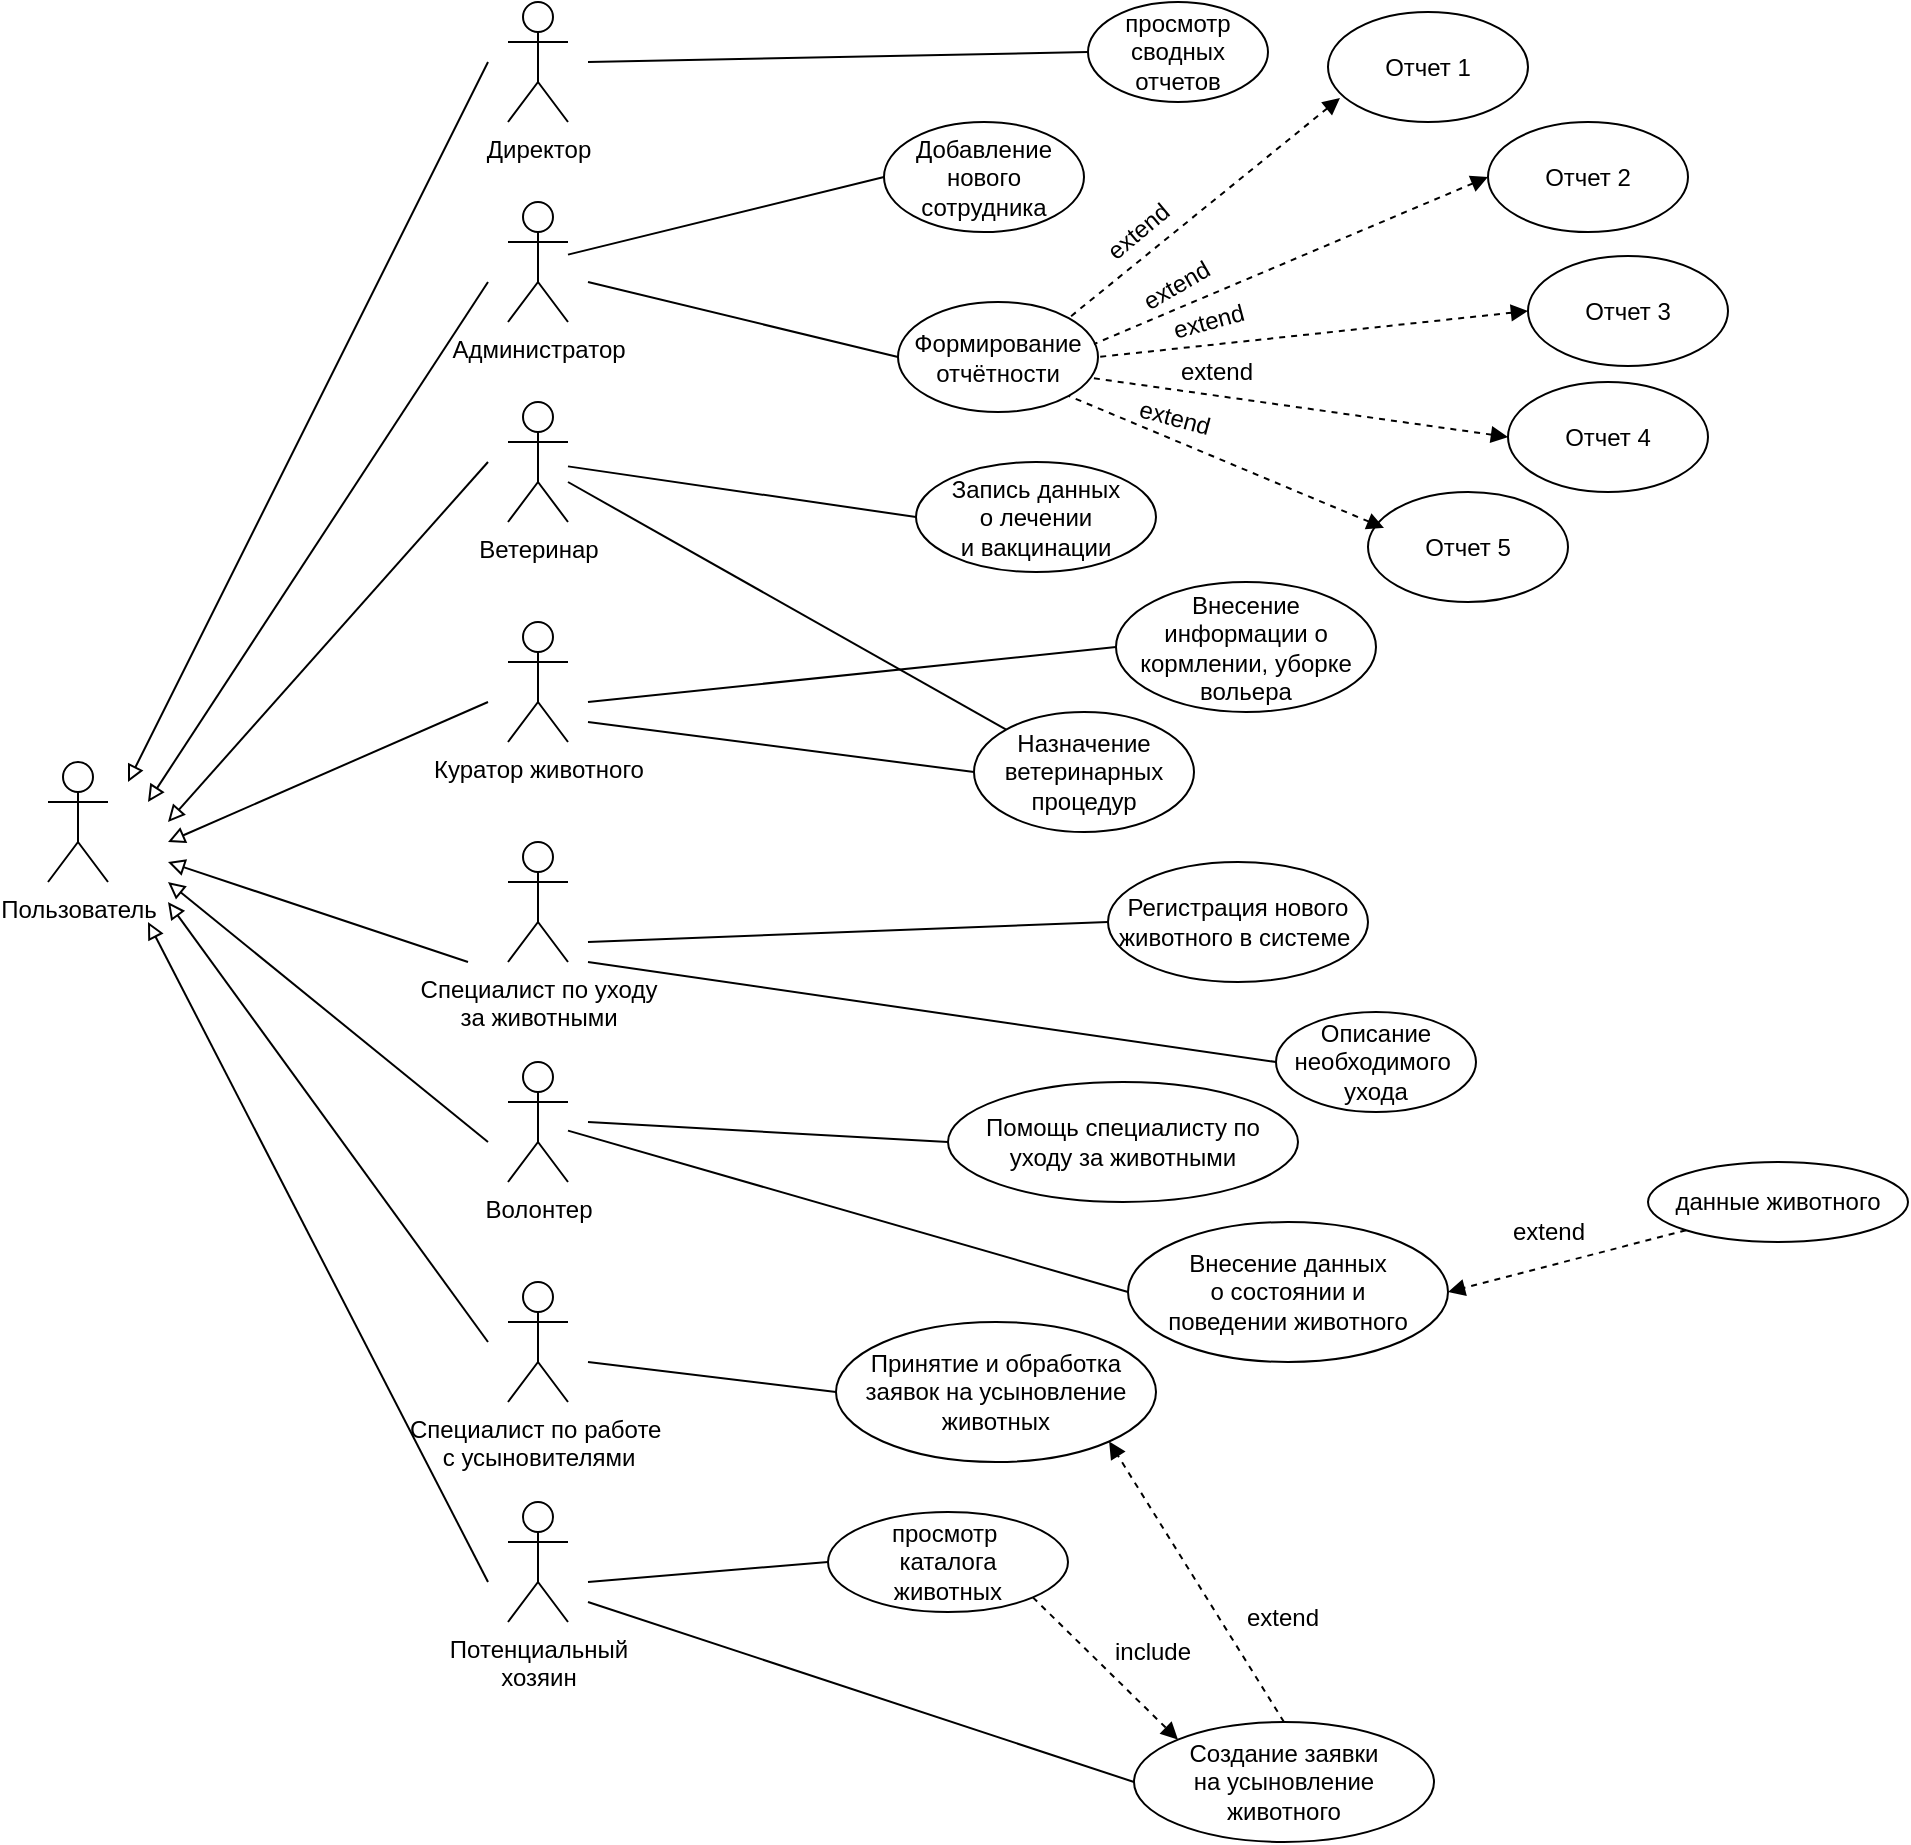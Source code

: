 <mxfile version="24.7.8">
  <diagram name="Страница — 1" id="ILUcZ4VWC_NbgSZ-m6gs">
    <mxGraphModel dx="2901" dy="1196" grid="1" gridSize="10" guides="1" tooltips="1" connect="1" arrows="1" fold="1" page="1" pageScale="1" pageWidth="827" pageHeight="1169" math="0" shadow="0">
      <root>
        <mxCell id="0" />
        <mxCell id="1" parent="0" />
        <mxCell id="S5P2pqd0xD6YAmX3UqQr-1" value="Пользователь" style="shape=umlActor;verticalLabelPosition=bottom;verticalAlign=top;html=1;outlineConnect=0;" parent="1" vertex="1">
          <mxGeometry x="-170" y="410" width="30" height="60" as="geometry" />
        </mxCell>
        <mxCell id="S5P2pqd0xD6YAmX3UqQr-2" value="Директор" style="shape=umlActor;verticalLabelPosition=bottom;verticalAlign=top;html=1;outlineConnect=0;" parent="1" vertex="1">
          <mxGeometry x="60" y="30" width="30" height="60" as="geometry" />
        </mxCell>
        <mxCell id="S5P2pqd0xD6YAmX3UqQr-5" value="Администратор" style="shape=umlActor;verticalLabelPosition=bottom;verticalAlign=top;html=1;outlineConnect=0;" parent="1" vertex="1">
          <mxGeometry x="60" y="130" width="30" height="60" as="geometry" />
        </mxCell>
        <mxCell id="S5P2pqd0xD6YAmX3UqQr-6" value="Ветеринар&lt;div&gt;&lt;br&gt;&lt;/div&gt;" style="shape=umlActor;verticalLabelPosition=bottom;verticalAlign=top;html=1;outlineConnect=0;" parent="1" vertex="1">
          <mxGeometry x="60" y="230" width="30" height="60" as="geometry" />
        </mxCell>
        <mxCell id="S5P2pqd0xD6YAmX3UqQr-7" value="&lt;div&gt;Специалист по уходу&lt;/div&gt;&lt;div&gt;за животными&lt;/div&gt;&lt;div&gt;&lt;br&gt;&lt;/div&gt;" style="shape=umlActor;verticalLabelPosition=bottom;verticalAlign=top;html=1;outlineConnect=0;" parent="1" vertex="1">
          <mxGeometry x="60" y="450" width="30" height="60" as="geometry" />
        </mxCell>
        <mxCell id="S5P2pqd0xD6YAmX3UqQr-8" value="&lt;div&gt;Куратор животного&lt;/div&gt;&lt;div&gt;&lt;br&gt;&lt;/div&gt;" style="shape=umlActor;verticalLabelPosition=bottom;verticalAlign=top;html=1;outlineConnect=0;" parent="1" vertex="1">
          <mxGeometry x="60" y="340" width="30" height="60" as="geometry" />
        </mxCell>
        <mxCell id="S5P2pqd0xD6YAmX3UqQr-10" value="&lt;div&gt;Волонтер&lt;/div&gt;" style="shape=umlActor;verticalLabelPosition=bottom;verticalAlign=top;html=1;outlineConnect=0;" parent="1" vertex="1">
          <mxGeometry x="60" y="560" width="30" height="60" as="geometry" />
        </mxCell>
        <mxCell id="S5P2pqd0xD6YAmX3UqQr-11" value="&lt;div&gt;Специалист по работе&amp;nbsp;&lt;/div&gt;&lt;div&gt;с усыновителями&lt;/div&gt;&lt;div&gt;&lt;br&gt;&lt;/div&gt;" style="shape=umlActor;verticalLabelPosition=bottom;verticalAlign=top;html=1;outlineConnect=0;" parent="1" vertex="1">
          <mxGeometry x="60" y="670" width="30" height="60" as="geometry" />
        </mxCell>
        <mxCell id="S5P2pqd0xD6YAmX3UqQr-12" value="&lt;div&gt;Потенциальный&lt;/div&gt;&lt;div&gt;хозяин&lt;/div&gt;" style="shape=umlActor;verticalLabelPosition=bottom;verticalAlign=top;html=1;outlineConnect=0;" parent="1" vertex="1">
          <mxGeometry x="60" y="780" width="30" height="60" as="geometry" />
        </mxCell>
        <mxCell id="S5P2pqd0xD6YAmX3UqQr-14" value="" style="endArrow=block;html=1;rounded=0;endFill=0;" parent="1" edge="1">
          <mxGeometry width="50" height="50" relative="1" as="geometry">
            <mxPoint x="50" y="60" as="sourcePoint" />
            <mxPoint x="-130" y="420" as="targetPoint" />
          </mxGeometry>
        </mxCell>
        <mxCell id="S5P2pqd0xD6YAmX3UqQr-15" value="" style="endArrow=block;html=1;rounded=0;endFill=0;" parent="1" edge="1">
          <mxGeometry width="50" height="50" relative="1" as="geometry">
            <mxPoint x="50" y="820" as="sourcePoint" />
            <mxPoint x="-120" y="490" as="targetPoint" />
          </mxGeometry>
        </mxCell>
        <mxCell id="S5P2pqd0xD6YAmX3UqQr-16" value="" style="endArrow=block;html=1;rounded=0;endFill=0;" parent="1" edge="1">
          <mxGeometry width="50" height="50" relative="1" as="geometry">
            <mxPoint x="50" y="170" as="sourcePoint" />
            <mxPoint x="-120" y="430" as="targetPoint" />
          </mxGeometry>
        </mxCell>
        <mxCell id="S5P2pqd0xD6YAmX3UqQr-17" value="" style="endArrow=block;html=1;rounded=0;endFill=0;" parent="1" edge="1">
          <mxGeometry width="50" height="50" relative="1" as="geometry">
            <mxPoint x="50" y="700" as="sourcePoint" />
            <mxPoint x="-110" y="480" as="targetPoint" />
          </mxGeometry>
        </mxCell>
        <mxCell id="S5P2pqd0xD6YAmX3UqQr-18" value="" style="endArrow=block;html=1;rounded=0;endFill=0;" parent="1" edge="1">
          <mxGeometry width="50" height="50" relative="1" as="geometry">
            <mxPoint x="50" y="260" as="sourcePoint" />
            <mxPoint x="-110" y="440" as="targetPoint" />
          </mxGeometry>
        </mxCell>
        <mxCell id="S5P2pqd0xD6YAmX3UqQr-19" value="" style="endArrow=block;html=1;rounded=0;endFill=0;" parent="1" edge="1">
          <mxGeometry width="50" height="50" relative="1" as="geometry">
            <mxPoint x="50" y="600" as="sourcePoint" />
            <mxPoint x="-110" y="470" as="targetPoint" />
          </mxGeometry>
        </mxCell>
        <mxCell id="S5P2pqd0xD6YAmX3UqQr-20" value="" style="endArrow=block;html=1;rounded=0;endFill=0;" parent="1" edge="1">
          <mxGeometry width="50" height="50" relative="1" as="geometry">
            <mxPoint x="50" y="380" as="sourcePoint" />
            <mxPoint x="-110" y="450" as="targetPoint" />
          </mxGeometry>
        </mxCell>
        <mxCell id="S5P2pqd0xD6YAmX3UqQr-21" value="" style="endArrow=block;html=1;rounded=0;endFill=0;" parent="1" edge="1">
          <mxGeometry width="50" height="50" relative="1" as="geometry">
            <mxPoint x="40" y="510" as="sourcePoint" />
            <mxPoint x="-110" y="460" as="targetPoint" />
          </mxGeometry>
        </mxCell>
        <mxCell id="S5P2pqd0xD6YAmX3UqQr-22" value="просмотр сводных отчетов" style="ellipse;whiteSpace=wrap;html=1;" parent="1" vertex="1">
          <mxGeometry x="350" y="30" width="90" height="50" as="geometry" />
        </mxCell>
        <mxCell id="S5P2pqd0xD6YAmX3UqQr-23" value="" style="endArrow=none;html=1;rounded=0;entryX=0;entryY=0.5;entryDx=0;entryDy=0;" parent="1" target="S5P2pqd0xD6YAmX3UqQr-22" edge="1">
          <mxGeometry width="50" height="50" relative="1" as="geometry">
            <mxPoint x="100" y="60" as="sourcePoint" />
            <mxPoint x="460" y="420" as="targetPoint" />
          </mxGeometry>
        </mxCell>
        <mxCell id="S5P2pqd0xD6YAmX3UqQr-29" value="Добавление&lt;div&gt;нового&lt;/div&gt;&lt;div&gt;сотрудника&lt;/div&gt;" style="ellipse;whiteSpace=wrap;html=1;" parent="1" vertex="1">
          <mxGeometry x="248" y="90" width="100" height="55" as="geometry" />
        </mxCell>
        <mxCell id="S5P2pqd0xD6YAmX3UqQr-30" value="" style="endArrow=none;html=1;rounded=0;entryX=0;entryY=0.5;entryDx=0;entryDy=0;" parent="1" source="S5P2pqd0xD6YAmX3UqQr-5" target="S5P2pqd0xD6YAmX3UqQr-29" edge="1">
          <mxGeometry width="50" height="50" relative="1" as="geometry">
            <mxPoint x="110" y="70" as="sourcePoint" />
            <mxPoint x="620" y="105" as="targetPoint" />
          </mxGeometry>
        </mxCell>
        <mxCell id="S5P2pqd0xD6YAmX3UqQr-33" value="Формирование&lt;div&gt;отчётности&lt;/div&gt;" style="ellipse;whiteSpace=wrap;html=1;" parent="1" vertex="1">
          <mxGeometry x="255" y="180" width="100" height="55" as="geometry" />
        </mxCell>
        <mxCell id="S5P2pqd0xD6YAmX3UqQr-34" value="" style="endArrow=none;html=1;rounded=0;entryX=0;entryY=0.5;entryDx=0;entryDy=0;" parent="1" target="S5P2pqd0xD6YAmX3UqQr-33" edge="1">
          <mxGeometry width="50" height="50" relative="1" as="geometry">
            <mxPoint x="100" y="170" as="sourcePoint" />
            <mxPoint x="240" y="168" as="targetPoint" />
          </mxGeometry>
        </mxCell>
        <mxCell id="S5P2pqd0xD6YAmX3UqQr-36" value="" style="endArrow=none;html=1;rounded=0;entryX=1;entryY=0;entryDx=0;entryDy=0;dashed=1;exitX=0.06;exitY=0.782;exitDx=0;exitDy=0;startArrow=block;startFill=1;exitPerimeter=0;" parent="1" target="S5P2pqd0xD6YAmX3UqQr-33" edge="1" source="e8LHTyVPqL8C8SZ3bn0x-1">
          <mxGeometry width="50" height="50" relative="1" as="geometry">
            <mxPoint x="500" y="140" as="sourcePoint" />
            <mxPoint x="210" y="238" as="targetPoint" />
            <Array as="points" />
          </mxGeometry>
        </mxCell>
        <mxCell id="S5P2pqd0xD6YAmX3UqQr-37" value="Запись данных&lt;div&gt;о лечении&lt;/div&gt;&lt;div&gt;и вакцинации&lt;/div&gt;" style="ellipse;whiteSpace=wrap;html=1;" parent="1" vertex="1">
          <mxGeometry x="264" y="260" width="120" height="55" as="geometry" />
        </mxCell>
        <mxCell id="S5P2pqd0xD6YAmX3UqQr-38" value="" style="endArrow=none;html=1;rounded=0;entryX=0;entryY=0.5;entryDx=0;entryDy=0;" parent="1" source="S5P2pqd0xD6YAmX3UqQr-6" target="S5P2pqd0xD6YAmX3UqQr-37" edge="1">
          <mxGeometry width="50" height="50" relative="1" as="geometry">
            <mxPoint x="110" y="180" as="sourcePoint" />
            <mxPoint x="250" y="238" as="targetPoint" />
          </mxGeometry>
        </mxCell>
        <mxCell id="S5P2pqd0xD6YAmX3UqQr-41" value="Внесение информации о кормлении, уборке вольера" style="ellipse;whiteSpace=wrap;html=1;" parent="1" vertex="1">
          <mxGeometry x="364" y="320" width="130" height="65" as="geometry" />
        </mxCell>
        <mxCell id="S5P2pqd0xD6YAmX3UqQr-42" value="" style="endArrow=none;html=1;rounded=0;entryX=0;entryY=0.5;entryDx=0;entryDy=0;" parent="1" target="S5P2pqd0xD6YAmX3UqQr-41" edge="1">
          <mxGeometry width="50" height="50" relative="1" as="geometry">
            <mxPoint x="100" y="380" as="sourcePoint" />
            <mxPoint x="230" y="308" as="targetPoint" />
          </mxGeometry>
        </mxCell>
        <mxCell id="S5P2pqd0xD6YAmX3UqQr-45" value="Назначение ветеринарных процедур" style="ellipse;whiteSpace=wrap;html=1;" parent="1" vertex="1">
          <mxGeometry x="293" y="385" width="110" height="60" as="geometry" />
        </mxCell>
        <mxCell id="S5P2pqd0xD6YAmX3UqQr-46" value="" style="endArrow=none;html=1;rounded=0;entryX=0;entryY=0.5;entryDx=0;entryDy=0;" parent="1" target="S5P2pqd0xD6YAmX3UqQr-45" edge="1">
          <mxGeometry width="50" height="50" relative="1" as="geometry">
            <mxPoint x="100" y="390" as="sourcePoint" />
            <mxPoint x="190" y="398" as="targetPoint" />
          </mxGeometry>
        </mxCell>
        <mxCell id="S5P2pqd0xD6YAmX3UqQr-47" value="" style="endArrow=none;html=1;rounded=0;entryX=0;entryY=0;entryDx=0;entryDy=0;" parent="1" target="S5P2pqd0xD6YAmX3UqQr-45" edge="1">
          <mxGeometry width="50" height="50" relative="1" as="geometry">
            <mxPoint x="90" y="270" as="sourcePoint" />
            <mxPoint x="190" y="470" as="targetPoint" />
          </mxGeometry>
        </mxCell>
        <mxCell id="S5P2pqd0xD6YAmX3UqQr-50" value="Регистрация нового животного в системе&amp;nbsp;" style="ellipse;whiteSpace=wrap;html=1;" parent="1" vertex="1">
          <mxGeometry x="360" y="460" width="130" height="60" as="geometry" />
        </mxCell>
        <mxCell id="S5P2pqd0xD6YAmX3UqQr-51" value="Описание необходимого&amp;nbsp;&lt;div&gt;ухода&lt;/div&gt;" style="ellipse;whiteSpace=wrap;html=1;" parent="1" vertex="1">
          <mxGeometry x="444" y="535" width="100" height="50" as="geometry" />
        </mxCell>
        <mxCell id="S5P2pqd0xD6YAmX3UqQr-52" value="" style="endArrow=none;html=1;rounded=0;entryX=0;entryY=0.5;entryDx=0;entryDy=0;" parent="1" target="S5P2pqd0xD6YAmX3UqQr-50" edge="1">
          <mxGeometry width="50" height="50" relative="1" as="geometry">
            <mxPoint x="100" y="500" as="sourcePoint" />
            <mxPoint x="235" y="470" as="targetPoint" />
          </mxGeometry>
        </mxCell>
        <mxCell id="S5P2pqd0xD6YAmX3UqQr-55" value="" style="endArrow=none;html=1;rounded=0;entryX=0;entryY=0.5;entryDx=0;entryDy=0;" parent="1" target="S5P2pqd0xD6YAmX3UqQr-51" edge="1">
          <mxGeometry width="50" height="50" relative="1" as="geometry">
            <mxPoint x="100" y="510" as="sourcePoint" />
            <mxPoint x="170" y="540" as="targetPoint" />
          </mxGeometry>
        </mxCell>
        <mxCell id="S5P2pqd0xD6YAmX3UqQr-59" value="Внесение данных&lt;div&gt;о состоянии и&lt;/div&gt;&lt;div&gt;поведении животного&lt;/div&gt;" style="ellipse;whiteSpace=wrap;html=1;" parent="1" vertex="1">
          <mxGeometry x="370" y="640" width="160" height="70" as="geometry" />
        </mxCell>
        <mxCell id="S5P2pqd0xD6YAmX3UqQr-60" value="" style="endArrow=none;html=1;rounded=0;entryX=0;entryY=0.5;entryDx=0;entryDy=0;" parent="1" source="S5P2pqd0xD6YAmX3UqQr-10" target="S5P2pqd0xD6YAmX3UqQr-59" edge="1">
          <mxGeometry width="50" height="50" relative="1" as="geometry">
            <mxPoint x="110" y="520" as="sourcePoint" />
            <mxPoint x="373" y="575" as="targetPoint" />
          </mxGeometry>
        </mxCell>
        <mxCell id="S5P2pqd0xD6YAmX3UqQr-61" value="Помощь специалисту по&lt;div&gt;уходу за животными&lt;/div&gt;" style="ellipse;whiteSpace=wrap;html=1;" parent="1" vertex="1">
          <mxGeometry x="280" y="570" width="175" height="60" as="geometry" />
        </mxCell>
        <mxCell id="S5P2pqd0xD6YAmX3UqQr-62" value="данные животного" style="ellipse;whiteSpace=wrap;html=1;" parent="1" vertex="1">
          <mxGeometry x="630" y="610" width="130" height="40" as="geometry" />
        </mxCell>
        <mxCell id="S5P2pqd0xD6YAmX3UqQr-63" value="" style="endArrow=block;html=1;rounded=0;endFill=1;exitX=0;exitY=1;exitDx=0;exitDy=0;entryX=1;entryY=0.5;entryDx=0;entryDy=0;dashed=1;" parent="1" source="S5P2pqd0xD6YAmX3UqQr-62" target="S5P2pqd0xD6YAmX3UqQr-59" edge="1">
          <mxGeometry width="50" height="50" relative="1" as="geometry">
            <mxPoint x="60" y="710" as="sourcePoint" />
            <mxPoint x="-100" y="490" as="targetPoint" />
          </mxGeometry>
        </mxCell>
        <mxCell id="S5P2pqd0xD6YAmX3UqQr-64" value="" style="endArrow=none;html=1;rounded=0;entryX=0;entryY=0.5;entryDx=0;entryDy=0;" parent="1" target="S5P2pqd0xD6YAmX3UqQr-61" edge="1">
          <mxGeometry width="50" height="50" relative="1" as="geometry">
            <mxPoint x="100" y="590" as="sourcePoint" />
            <mxPoint x="170" y="665" as="targetPoint" />
          </mxGeometry>
        </mxCell>
        <mxCell id="S5P2pqd0xD6YAmX3UqQr-67" value="Принятие и обработка заявок на усыновление животных" style="ellipse;whiteSpace=wrap;html=1;" parent="1" vertex="1">
          <mxGeometry x="224" y="690" width="160" height="70" as="geometry" />
        </mxCell>
        <mxCell id="S5P2pqd0xD6YAmX3UqQr-69" value="" style="endArrow=none;html=1;rounded=0;entryX=0;entryY=0.5;entryDx=0;entryDy=0;" parent="1" target="S5P2pqd0xD6YAmX3UqQr-67" edge="1">
          <mxGeometry width="50" height="50" relative="1" as="geometry">
            <mxPoint x="100" y="710" as="sourcePoint" />
            <mxPoint x="358" y="675" as="targetPoint" />
          </mxGeometry>
        </mxCell>
        <mxCell id="S5P2pqd0xD6YAmX3UqQr-73" value="" style="endArrow=none;html=1;rounded=0;entryX=0;entryY=0.5;entryDx=0;entryDy=0;" parent="1" target="S5P2pqd0xD6YAmX3UqQr-74" edge="1">
          <mxGeometry width="50" height="50" relative="1" as="geometry">
            <mxPoint x="100" y="820" as="sourcePoint" />
            <mxPoint x="300" y="870" as="targetPoint" />
          </mxGeometry>
        </mxCell>
        <mxCell id="S5P2pqd0xD6YAmX3UqQr-74" value="просмотр&amp;nbsp;&lt;div&gt;каталога&lt;/div&gt;&lt;div&gt;животных&lt;/div&gt;" style="ellipse;whiteSpace=wrap;html=1;" parent="1" vertex="1">
          <mxGeometry x="220" y="785" width="120" height="50" as="geometry" />
        </mxCell>
        <mxCell id="S5P2pqd0xD6YAmX3UqQr-76" value="" style="endArrow=block;html=1;rounded=0;endFill=1;exitX=1;exitY=1;exitDx=0;exitDy=0;entryX=0;entryY=0;entryDx=0;entryDy=0;dashed=1;" parent="1" source="S5P2pqd0xD6YAmX3UqQr-74" target="S5P2pqd0xD6YAmX3UqQr-77" edge="1">
          <mxGeometry width="50" height="50" relative="1" as="geometry">
            <mxPoint x="680" y="715" as="sourcePoint" />
            <mxPoint x="457" y="679" as="targetPoint" />
          </mxGeometry>
        </mxCell>
        <mxCell id="S5P2pqd0xD6YAmX3UqQr-77" value="Создание заявки&lt;div&gt;на усыновление&lt;/div&gt;&lt;div&gt;животного&lt;/div&gt;" style="ellipse;whiteSpace=wrap;html=1;" parent="1" vertex="1">
          <mxGeometry x="373" y="890" width="150" height="60" as="geometry" />
        </mxCell>
        <mxCell id="S5P2pqd0xD6YAmX3UqQr-78" value="" style="endArrow=none;html=1;rounded=0;entryX=0;entryY=0.5;entryDx=0;entryDy=0;" parent="1" target="S5P2pqd0xD6YAmX3UqQr-77" edge="1">
          <mxGeometry width="50" height="50" relative="1" as="geometry">
            <mxPoint x="100" y="830" as="sourcePoint" />
            <mxPoint x="310" y="865" as="targetPoint" />
          </mxGeometry>
        </mxCell>
        <mxCell id="S5P2pqd0xD6YAmX3UqQr-79" value="" style="endArrow=block;html=1;rounded=0;endFill=1;exitX=0.5;exitY=0;exitDx=0;exitDy=0;entryX=1;entryY=1;entryDx=0;entryDy=0;dashed=1;" parent="1" source="S5P2pqd0xD6YAmX3UqQr-77" target="S5P2pqd0xD6YAmX3UqQr-67" edge="1">
          <mxGeometry width="50" height="50" relative="1" as="geometry">
            <mxPoint x="315" y="880" as="sourcePoint" />
            <mxPoint x="370" y="929" as="targetPoint" />
          </mxGeometry>
        </mxCell>
        <mxCell id="S5P2pqd0xD6YAmX3UqQr-82" value="extend" style="text;html=1;align=center;verticalAlign=middle;resizable=0;points=[];autosize=1;strokeColor=none;fillColor=none;" parent="1" vertex="1">
          <mxGeometry x="550" y="630" width="60" height="30" as="geometry" />
        </mxCell>
        <mxCell id="S5P2pqd0xD6YAmX3UqQr-83" value="extend" style="text;html=1;align=center;verticalAlign=middle;resizable=0;points=[];autosize=1;strokeColor=none;fillColor=none;" parent="1" vertex="1">
          <mxGeometry x="417" y="823" width="60" height="30" as="geometry" />
        </mxCell>
        <mxCell id="S5P2pqd0xD6YAmX3UqQr-84" value="include" style="text;html=1;align=center;verticalAlign=middle;resizable=0;points=[];autosize=1;strokeColor=none;fillColor=none;" parent="1" vertex="1">
          <mxGeometry x="352" y="840" width="60" height="30" as="geometry" />
        </mxCell>
        <mxCell id="S5P2pqd0xD6YAmX3UqQr-85" value="extend" style="text;html=1;align=center;verticalAlign=middle;resizable=0;points=[];autosize=1;strokeColor=none;fillColor=none;rotation=-40;" parent="1" vertex="1">
          <mxGeometry x="345" y="130" width="60" height="30" as="geometry" />
        </mxCell>
        <mxCell id="e8LHTyVPqL8C8SZ3bn0x-1" value="Отчет 1" style="ellipse;whiteSpace=wrap;html=1;" vertex="1" parent="1">
          <mxGeometry x="470" y="35" width="100" height="55" as="geometry" />
        </mxCell>
        <mxCell id="e8LHTyVPqL8C8SZ3bn0x-2" value="Отчет 2" style="ellipse;whiteSpace=wrap;html=1;" vertex="1" parent="1">
          <mxGeometry x="550" y="90" width="100" height="55" as="geometry" />
        </mxCell>
        <mxCell id="e8LHTyVPqL8C8SZ3bn0x-3" value="" style="endArrow=none;html=1;rounded=0;entryX=0.98;entryY=0.382;entryDx=0;entryDy=0;dashed=1;exitX=0;exitY=0.5;exitDx=0;exitDy=0;entryPerimeter=0;startArrow=block;startFill=1;" edge="1" parent="1" source="e8LHTyVPqL8C8SZ3bn0x-2" target="S5P2pqd0xD6YAmX3UqQr-33">
          <mxGeometry width="50" height="50" relative="1" as="geometry">
            <mxPoint x="465" y="138" as="sourcePoint" />
            <mxPoint x="351" y="198" as="targetPoint" />
            <Array as="points" />
          </mxGeometry>
        </mxCell>
        <mxCell id="e8LHTyVPqL8C8SZ3bn0x-4" value="extend" style="text;html=1;align=center;verticalAlign=middle;resizable=0;points=[];autosize=1;strokeColor=none;fillColor=none;rotation=-30;" vertex="1" parent="1">
          <mxGeometry x="364" y="157" width="60" height="30" as="geometry" />
        </mxCell>
        <mxCell id="e8LHTyVPqL8C8SZ3bn0x-5" value="Отчет 3" style="ellipse;whiteSpace=wrap;html=1;" vertex="1" parent="1">
          <mxGeometry x="570" y="157" width="100" height="55" as="geometry" />
        </mxCell>
        <mxCell id="e8LHTyVPqL8C8SZ3bn0x-6" value="" style="endArrow=none;html=1;rounded=0;entryX=1;entryY=0.5;entryDx=0;entryDy=0;dashed=1;exitX=0;exitY=0.5;exitDx=0;exitDy=0;startArrow=block;startFill=1;" edge="1" parent="1" source="e8LHTyVPqL8C8SZ3bn0x-5" target="S5P2pqd0xD6YAmX3UqQr-33">
          <mxGeometry width="50" height="50" relative="1" as="geometry">
            <mxPoint x="560" y="128" as="sourcePoint" />
            <mxPoint x="363" y="211" as="targetPoint" />
            <Array as="points" />
          </mxGeometry>
        </mxCell>
        <mxCell id="e8LHTyVPqL8C8SZ3bn0x-7" value="extend" style="text;html=1;align=center;verticalAlign=middle;resizable=0;points=[];autosize=1;strokeColor=none;fillColor=none;rotation=-15;" vertex="1" parent="1">
          <mxGeometry x="380" y="175" width="60" height="30" as="geometry" />
        </mxCell>
        <mxCell id="e8LHTyVPqL8C8SZ3bn0x-9" value="Отчет 4" style="ellipse;whiteSpace=wrap;html=1;" vertex="1" parent="1">
          <mxGeometry x="560" y="220" width="100" height="55" as="geometry" />
        </mxCell>
        <mxCell id="e8LHTyVPqL8C8SZ3bn0x-10" value="" style="endArrow=none;html=1;rounded=0;entryX=0.97;entryY=0.691;entryDx=0;entryDy=0;dashed=1;exitX=0;exitY=0.5;exitDx=0;exitDy=0;startArrow=block;startFill=1;entryPerimeter=0;" edge="1" parent="1" source="e8LHTyVPqL8C8SZ3bn0x-9" target="S5P2pqd0xD6YAmX3UqQr-33">
          <mxGeometry width="50" height="50" relative="1" as="geometry">
            <mxPoint x="580" y="195" as="sourcePoint" />
            <mxPoint x="365" y="218" as="targetPoint" />
            <Array as="points" />
          </mxGeometry>
        </mxCell>
        <mxCell id="e8LHTyVPqL8C8SZ3bn0x-11" value="extend" style="text;html=1;align=center;verticalAlign=middle;resizable=0;points=[];autosize=1;strokeColor=none;fillColor=none;rotation=0;" vertex="1" parent="1">
          <mxGeometry x="384" y="200" width="60" height="30" as="geometry" />
        </mxCell>
        <mxCell id="e8LHTyVPqL8C8SZ3bn0x-12" value="Отчет 5" style="ellipse;whiteSpace=wrap;html=1;" vertex="1" parent="1">
          <mxGeometry x="490" y="275" width="100" height="55" as="geometry" />
        </mxCell>
        <mxCell id="e8LHTyVPqL8C8SZ3bn0x-13" value="" style="endArrow=none;html=1;rounded=0;entryX=1;entryY=1;entryDx=0;entryDy=0;dashed=1;exitX=0.08;exitY=0.327;exitDx=0;exitDy=0;startArrow=block;startFill=1;exitPerimeter=0;" edge="1" parent="1" source="e8LHTyVPqL8C8SZ3bn0x-12" target="S5P2pqd0xD6YAmX3UqQr-33">
          <mxGeometry width="50" height="50" relative="1" as="geometry">
            <mxPoint x="570" y="258" as="sourcePoint" />
            <mxPoint x="362" y="228" as="targetPoint" />
            <Array as="points" />
          </mxGeometry>
        </mxCell>
        <mxCell id="e8LHTyVPqL8C8SZ3bn0x-14" value="extend" style="text;html=1;align=center;verticalAlign=middle;resizable=0;points=[];autosize=1;strokeColor=none;fillColor=none;rotation=15;" vertex="1" parent="1">
          <mxGeometry x="363" y="223" width="60" height="30" as="geometry" />
        </mxCell>
      </root>
    </mxGraphModel>
  </diagram>
</mxfile>
